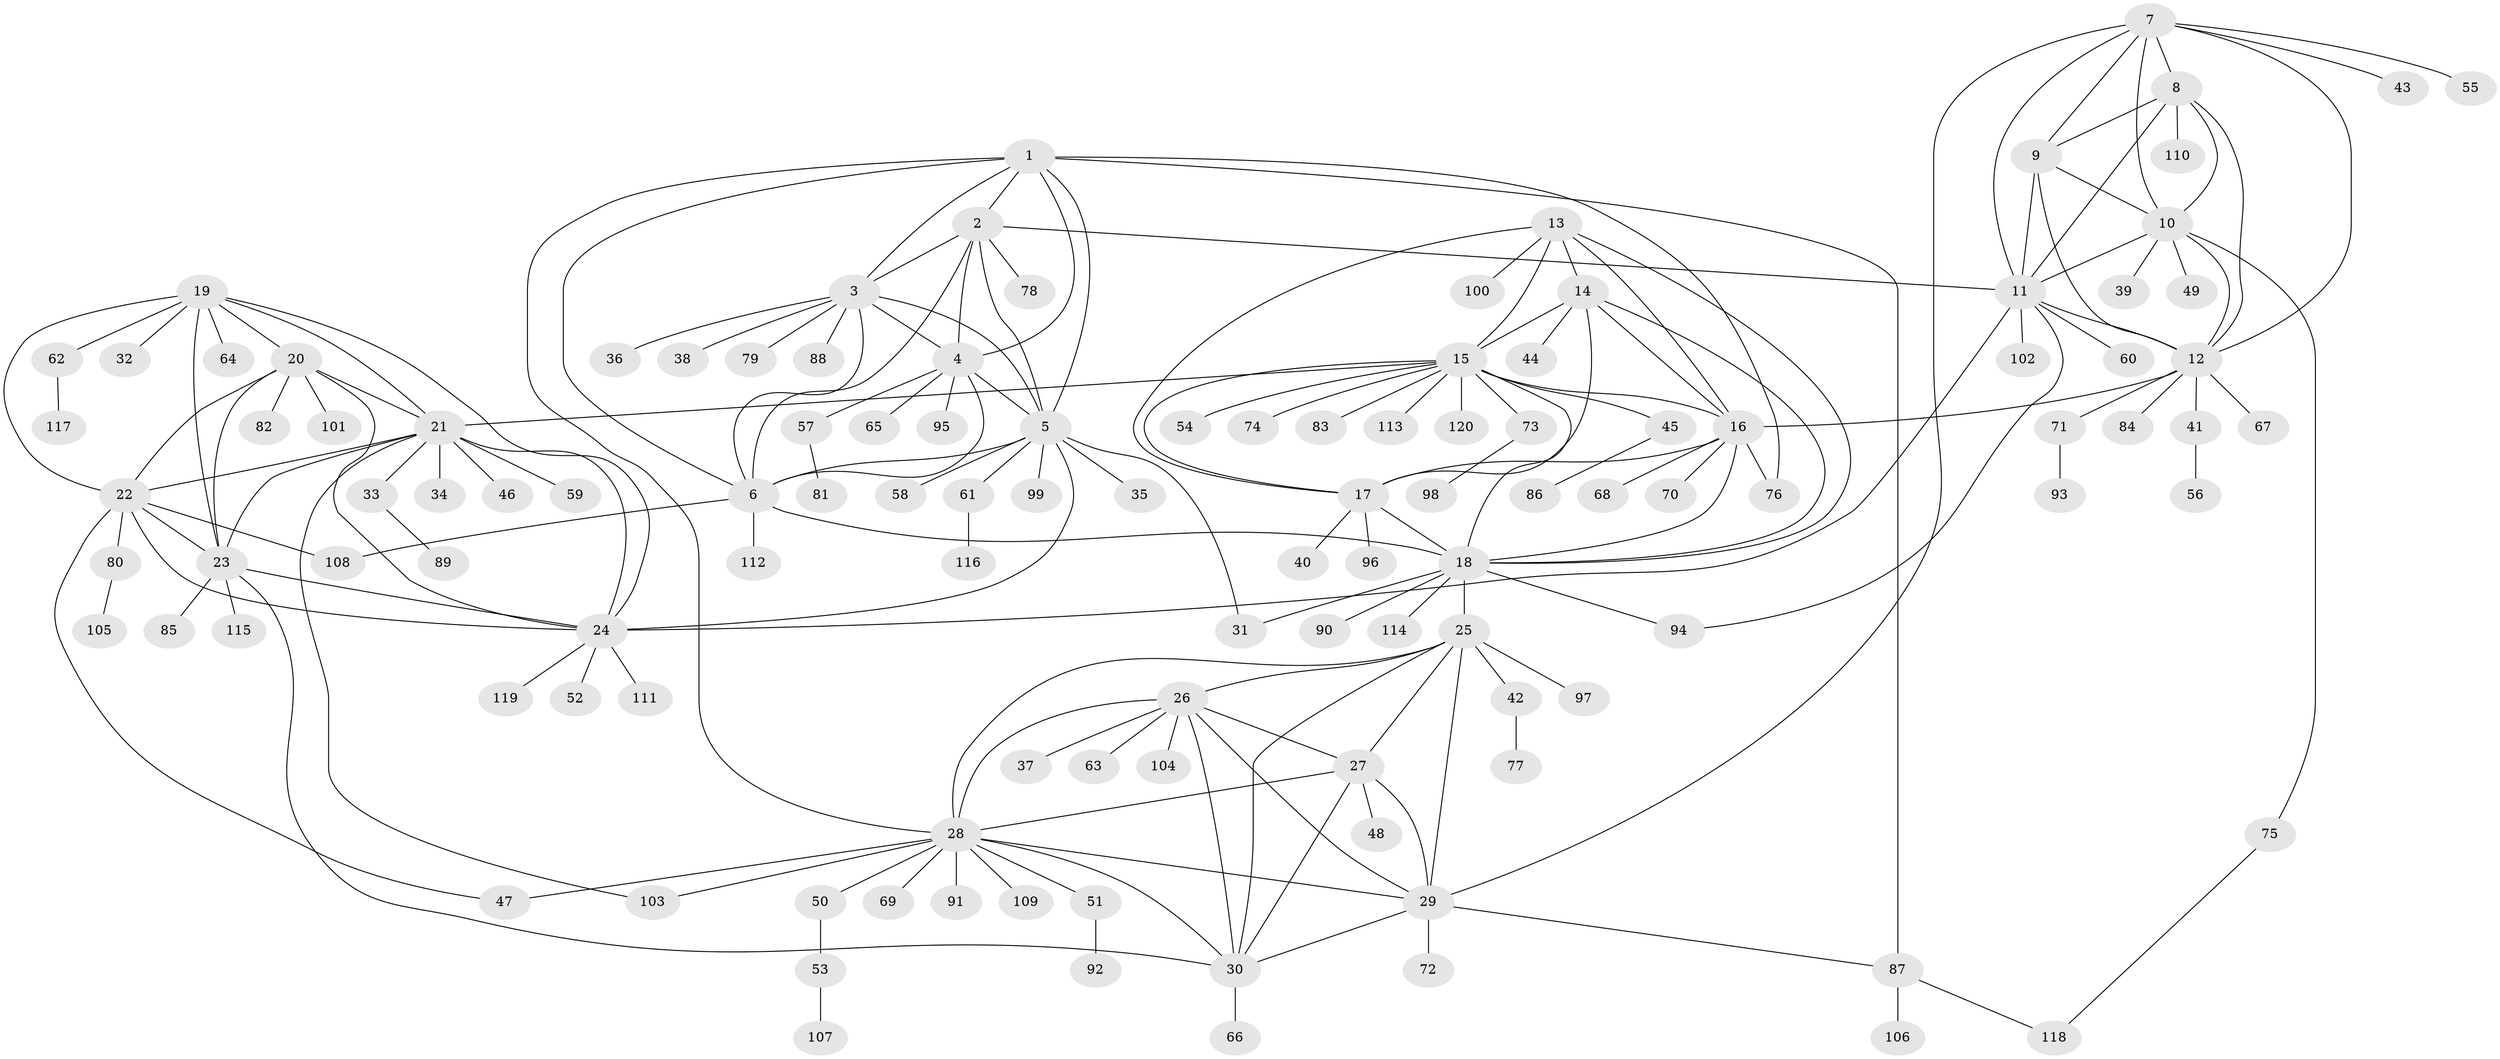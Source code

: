 // coarse degree distribution, {1: 0.4594594594594595, 8: 0.08108108108108109, 6: 0.08108108108108109, 4: 0.05405405405405406, 3: 0.10810810810810811, 2: 0.08108108108108109, 7: 0.10810810810810811, 5: 0.02702702702702703}
// Generated by graph-tools (version 1.1) at 2025/37/03/04/25 23:37:37]
// undirected, 120 vertices, 183 edges
graph export_dot {
  node [color=gray90,style=filled];
  1;
  2;
  3;
  4;
  5;
  6;
  7;
  8;
  9;
  10;
  11;
  12;
  13;
  14;
  15;
  16;
  17;
  18;
  19;
  20;
  21;
  22;
  23;
  24;
  25;
  26;
  27;
  28;
  29;
  30;
  31;
  32;
  33;
  34;
  35;
  36;
  37;
  38;
  39;
  40;
  41;
  42;
  43;
  44;
  45;
  46;
  47;
  48;
  49;
  50;
  51;
  52;
  53;
  54;
  55;
  56;
  57;
  58;
  59;
  60;
  61;
  62;
  63;
  64;
  65;
  66;
  67;
  68;
  69;
  70;
  71;
  72;
  73;
  74;
  75;
  76;
  77;
  78;
  79;
  80;
  81;
  82;
  83;
  84;
  85;
  86;
  87;
  88;
  89;
  90;
  91;
  92;
  93;
  94;
  95;
  96;
  97;
  98;
  99;
  100;
  101;
  102;
  103;
  104;
  105;
  106;
  107;
  108;
  109;
  110;
  111;
  112;
  113;
  114;
  115;
  116;
  117;
  118;
  119;
  120;
  1 -- 2;
  1 -- 3;
  1 -- 4;
  1 -- 5;
  1 -- 6;
  1 -- 28;
  1 -- 76;
  1 -- 87;
  2 -- 3;
  2 -- 4;
  2 -- 5;
  2 -- 6;
  2 -- 11;
  2 -- 78;
  3 -- 4;
  3 -- 5;
  3 -- 6;
  3 -- 36;
  3 -- 38;
  3 -- 79;
  3 -- 88;
  4 -- 5;
  4 -- 6;
  4 -- 57;
  4 -- 65;
  4 -- 95;
  5 -- 6;
  5 -- 24;
  5 -- 31;
  5 -- 35;
  5 -- 58;
  5 -- 61;
  5 -- 99;
  6 -- 18;
  6 -- 108;
  6 -- 112;
  7 -- 8;
  7 -- 9;
  7 -- 10;
  7 -- 11;
  7 -- 12;
  7 -- 29;
  7 -- 43;
  7 -- 55;
  8 -- 9;
  8 -- 10;
  8 -- 11;
  8 -- 12;
  8 -- 110;
  9 -- 10;
  9 -- 11;
  9 -- 12;
  10 -- 11;
  10 -- 12;
  10 -- 39;
  10 -- 49;
  10 -- 75;
  11 -- 12;
  11 -- 24;
  11 -- 60;
  11 -- 94;
  11 -- 102;
  12 -- 16;
  12 -- 41;
  12 -- 67;
  12 -- 71;
  12 -- 84;
  13 -- 14;
  13 -- 15;
  13 -- 16;
  13 -- 17;
  13 -- 18;
  13 -- 100;
  14 -- 15;
  14 -- 16;
  14 -- 17;
  14 -- 18;
  14 -- 44;
  15 -- 16;
  15 -- 17;
  15 -- 18;
  15 -- 21;
  15 -- 45;
  15 -- 54;
  15 -- 73;
  15 -- 74;
  15 -- 83;
  15 -- 113;
  15 -- 120;
  16 -- 17;
  16 -- 18;
  16 -- 68;
  16 -- 70;
  16 -- 76;
  17 -- 18;
  17 -- 40;
  17 -- 96;
  18 -- 25;
  18 -- 31;
  18 -- 90;
  18 -- 94;
  18 -- 114;
  19 -- 20;
  19 -- 21;
  19 -- 22;
  19 -- 23;
  19 -- 24;
  19 -- 32;
  19 -- 62;
  19 -- 64;
  20 -- 21;
  20 -- 22;
  20 -- 23;
  20 -- 24;
  20 -- 82;
  20 -- 101;
  21 -- 22;
  21 -- 23;
  21 -- 24;
  21 -- 33;
  21 -- 34;
  21 -- 46;
  21 -- 59;
  21 -- 103;
  22 -- 23;
  22 -- 24;
  22 -- 47;
  22 -- 80;
  22 -- 108;
  23 -- 24;
  23 -- 30;
  23 -- 85;
  23 -- 115;
  24 -- 52;
  24 -- 111;
  24 -- 119;
  25 -- 26;
  25 -- 27;
  25 -- 28;
  25 -- 29;
  25 -- 30;
  25 -- 42;
  25 -- 97;
  26 -- 27;
  26 -- 28;
  26 -- 29;
  26 -- 30;
  26 -- 37;
  26 -- 63;
  26 -- 104;
  27 -- 28;
  27 -- 29;
  27 -- 30;
  27 -- 48;
  28 -- 29;
  28 -- 30;
  28 -- 47;
  28 -- 50;
  28 -- 51;
  28 -- 69;
  28 -- 91;
  28 -- 103;
  28 -- 109;
  29 -- 30;
  29 -- 72;
  29 -- 87;
  30 -- 66;
  33 -- 89;
  41 -- 56;
  42 -- 77;
  45 -- 86;
  50 -- 53;
  51 -- 92;
  53 -- 107;
  57 -- 81;
  61 -- 116;
  62 -- 117;
  71 -- 93;
  73 -- 98;
  75 -- 118;
  80 -- 105;
  87 -- 106;
  87 -- 118;
}
